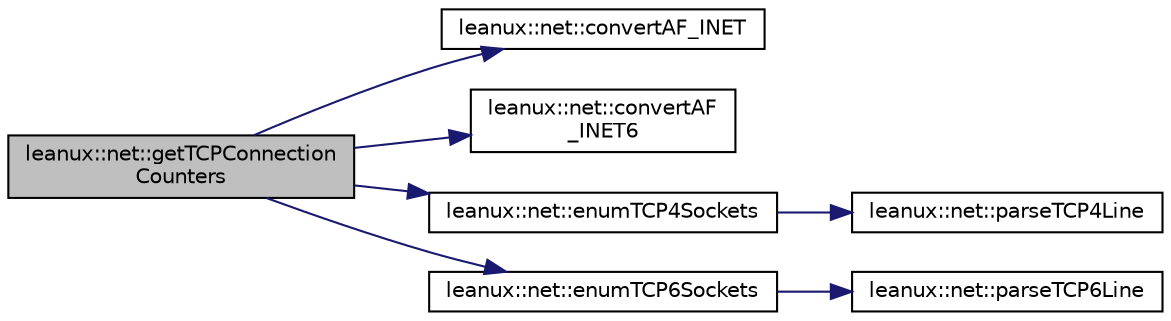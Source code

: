digraph "leanux::net::getTCPConnectionCounters"
{
 // LATEX_PDF_SIZE
  bgcolor="transparent";
  edge [fontname="Helvetica",fontsize="10",labelfontname="Helvetica",labelfontsize="10"];
  node [fontname="Helvetica",fontsize="10",shape=record];
  rankdir="LR";
  Node1 [label="leanux::net::getTCPConnection\lCounters",height=0.2,width=0.4,color="black", fillcolor="grey75", style="filled", fontcolor="black",tooltip="Return the number of established TCP connections grouped by (ip,port,uid)."];
  Node1 -> Node2 [color="midnightblue",fontsize="10",style="solid",fontname="Helvetica"];
  Node2 [label="leanux::net::convertAF_INET",height=0.2,width=0.4,color="black",URL="$namespaceleanux_1_1net.html#a1961711f7416e2fc1f75688e973b7305",tooltip="convert IPv4 network IP representation to human readable format."];
  Node1 -> Node3 [color="midnightblue",fontsize="10",style="solid",fontname="Helvetica"];
  Node3 [label="leanux::net::convertAF\l_INET6",height=0.2,width=0.4,color="black",URL="$namespaceleanux_1_1net.html#af94467113568c21e1a32c0d5e842dab0",tooltip="convert IPv6 network IP representation to human readable format."];
  Node1 -> Node4 [color="midnightblue",fontsize="10",style="solid",fontname="Helvetica"];
  Node4 [label="leanux::net::enumTCP4Sockets",height=0.2,width=0.4,color="black",URL="$namespaceleanux_1_1net.html#ac002a4fe839bdbd3d3405dac3c01f120",tooltip="Enumerate TCP4 sockets from /proc/net/tcp."];
  Node4 -> Node5 [color="midnightblue",fontsize="10",style="solid",fontname="Helvetica"];
  Node5 [label="leanux::net::parseTCP4Line",height=0.2,width=0.4,color="black",URL="$namespaceleanux_1_1net.html#a492762fd6165b208b70e89b4d75eb1ac",tooltip="parse a TCP4 std::string from /proc/net/tcp."];
  Node1 -> Node6 [color="midnightblue",fontsize="10",style="solid",fontname="Helvetica"];
  Node6 [label="leanux::net::enumTCP6Sockets",height=0.2,width=0.4,color="black",URL="$namespaceleanux_1_1net.html#a33866249dbf7e15b43f35f422147f06e",tooltip="Enumerate TCP6 sockets from /proc/net/tcp6."];
  Node6 -> Node7 [color="midnightblue",fontsize="10",style="solid",fontname="Helvetica"];
  Node7 [label="leanux::net::parseTCP6Line",height=0.2,width=0.4,color="black",URL="$namespaceleanux_1_1net.html#a0b65187eb737b32bfa86bb4dc28af394",tooltip="parse a TCP6 std::string from /proc/net/tcp."];
}
